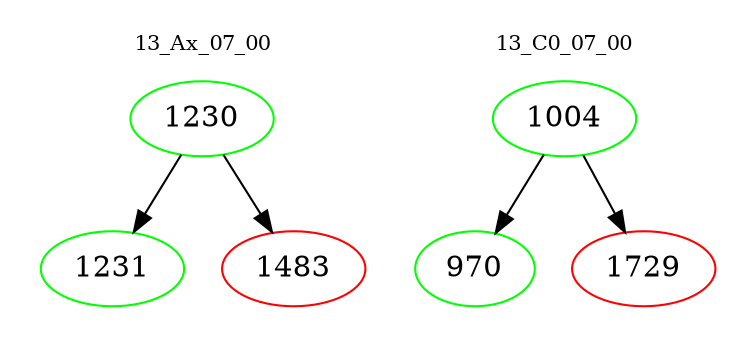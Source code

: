digraph{
subgraph cluster_0 {
color = white
label = "13_Ax_07_00";
fontsize=10;
T0_1230 [label="1230", color="green"]
T0_1230 -> T0_1231 [color="black"]
T0_1231 [label="1231", color="green"]
T0_1230 -> T0_1483 [color="black"]
T0_1483 [label="1483", color="red"]
}
subgraph cluster_1 {
color = white
label = "13_C0_07_00";
fontsize=10;
T1_1004 [label="1004", color="green"]
T1_1004 -> T1_970 [color="black"]
T1_970 [label="970", color="green"]
T1_1004 -> T1_1729 [color="black"]
T1_1729 [label="1729", color="red"]
}
}
